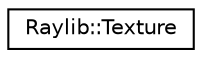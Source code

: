 digraph "Graphical Class Hierarchy"
{
 // LATEX_PDF_SIZE
  edge [fontname="Helvetica",fontsize="10",labelfontname="Helvetica",labelfontsize="10"];
  node [fontname="Helvetica",fontsize="10",shape=record];
  rankdir="LR";
  Node0 [label="Raylib::Texture",height=0.2,width=0.4,color="black", fillcolor="white", style="filled",URL="$class_raylib_1_1_texture.html",tooltip=" "];
}
